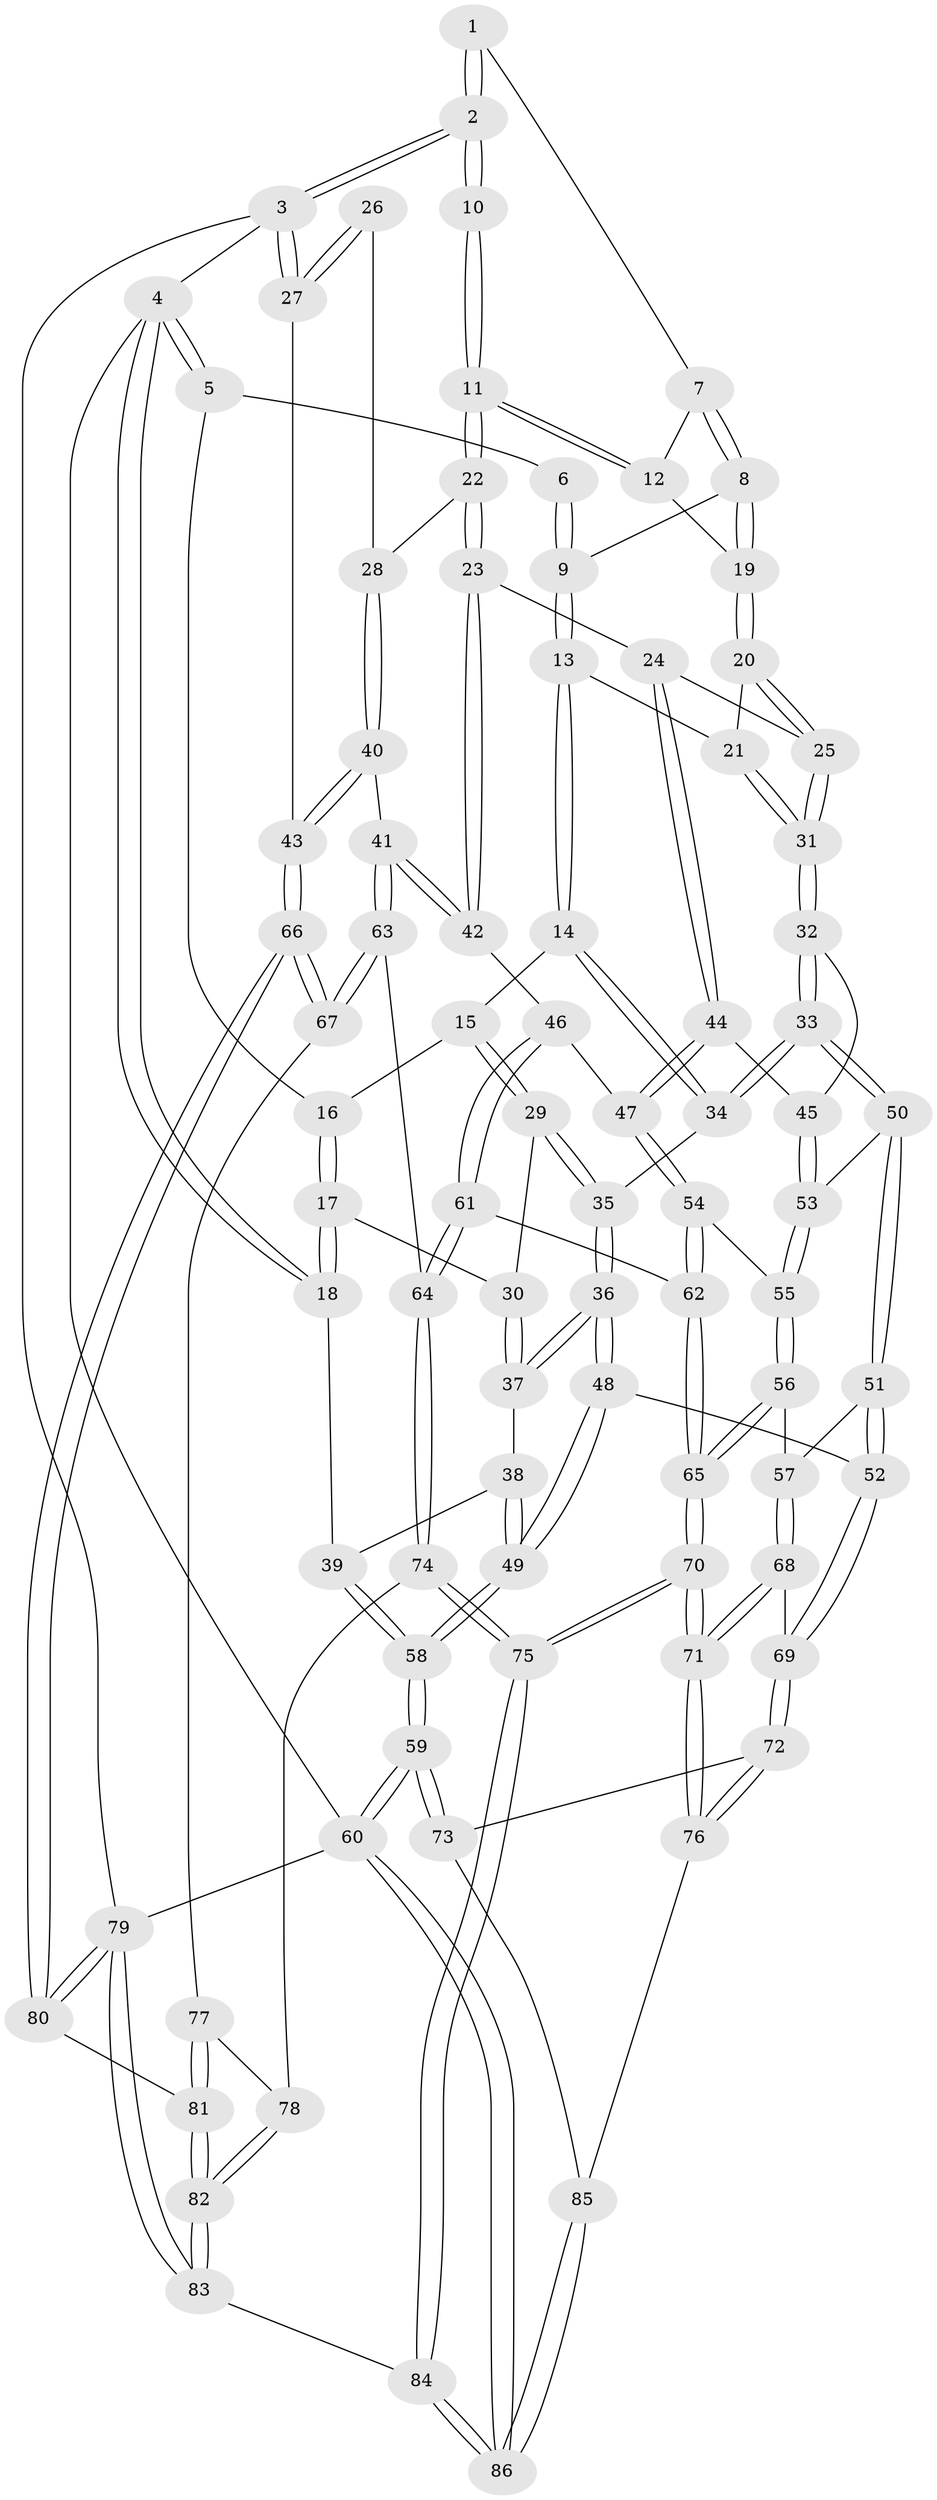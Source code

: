 // coarse degree distribution, {3: 0.125, 5: 0.3333333333333333, 4: 0.4791666666666667, 6: 0.0625}
// Generated by graph-tools (version 1.1) at 2025/42/03/06/25 10:42:32]
// undirected, 86 vertices, 212 edges
graph export_dot {
graph [start="1"]
  node [color=gray90,style=filled];
  1 [pos="+0.7902082347402481+0"];
  2 [pos="+1+0"];
  3 [pos="+1+0"];
  4 [pos="+0+0"];
  5 [pos="+0+0"];
  6 [pos="+0.3810692102650019+0"];
  7 [pos="+0.7337899603637477+0.09267974812571939"];
  8 [pos="+0.4412514230412526+0.2188740165275491"];
  9 [pos="+0.4258977042635728+0.214293720338038"];
  10 [pos="+0.866478808483978+0.264603505142594"];
  11 [pos="+0.7807884788810726+0.2760829143138426"];
  12 [pos="+0.7460175373654073+0.2155567626373805"];
  13 [pos="+0.3835842216798488+0.25760894337247275"];
  14 [pos="+0.27308610247618353+0.3089648787196792"];
  15 [pos="+0.23325093192970828+0.29390986985603784"];
  16 [pos="+0.12513295563134227+0.18797026610623427"];
  17 [pos="+0.0024083848856740067+0.3751567433130058"];
  18 [pos="+0+0.393680492642655"];
  19 [pos="+0.5388378697778002+0.2857802815808915"];
  20 [pos="+0.5770714096893459+0.36794646574902234"];
  21 [pos="+0.43289355648328476+0.4017184678001487"];
  22 [pos="+0.7699893883146927+0.3462162596036149"];
  23 [pos="+0.6806735783717189+0.4368441567169963"];
  24 [pos="+0.6147707489992856+0.42346318302385544"];
  25 [pos="+0.6049309582170366+0.41823804209542575"];
  26 [pos="+0.9843428163194852+0.3232621840833528"];
  27 [pos="+1+0.35126981377295946"];
  28 [pos="+0.8602044463575972+0.41258443471895656"];
  29 [pos="+0.08252352704942367+0.397372838090596"];
  30 [pos="+0.0562061734587173+0.3969886848697418"];
  31 [pos="+0.4501098171945126+0.47953671178768337"];
  32 [pos="+0.44030616428446934+0.4960316137755899"];
  33 [pos="+0.3059384911680232+0.5242212118019333"];
  34 [pos="+0.2667045891901759+0.48575542931536275"];
  35 [pos="+0.18630668170779363+0.5041118283504784"];
  36 [pos="+0.11814182794246635+0.5638487014951061"];
  37 [pos="+0.06681321089359321+0.5200935943524851"];
  38 [pos="+0.04354928900711436+0.5186436806014054"];
  39 [pos="+0+0.4824837977387747"];
  40 [pos="+0.9687769300808144+0.5974414942684358"];
  41 [pos="+0.8869840440738734+0.6115797552101513"];
  42 [pos="+0.7110848738791217+0.525590960376084"];
  43 [pos="+1+0.6267651638240943"];
  44 [pos="+0.542620819101089+0.5841844077097097"];
  45 [pos="+0.47099119969339504+0.5449891447080302"];
  46 [pos="+0.6236447252451394+0.6424441170287576"];
  47 [pos="+0.5670135880741859+0.6223493703382978"];
  48 [pos="+0.08252714335230442+0.7062969497798186"];
  49 [pos="+0+0.7592056448500346"];
  50 [pos="+0.3065416718790077+0.5406040310019709"];
  51 [pos="+0.29513790505370513+0.625677354047362"];
  52 [pos="+0.12398075224919432+0.7188972593341025"];
  53 [pos="+0.43664980815963583+0.6309185125340543"];
  54 [pos="+0.4709838987559586+0.6885166025638636"];
  55 [pos="+0.44051310315645226+0.6830431139222427"];
  56 [pos="+0.3815035388720314+0.7110007222438617"];
  57 [pos="+0.3638391653147842+0.7160569949466589"];
  58 [pos="+0+0.7970669360055971"];
  59 [pos="+0+0.9343104029281919"];
  60 [pos="+0+1"];
  61 [pos="+0.6619900130637363+0.7488653283255078"];
  62 [pos="+0.524430341374526+0.7741728298438914"];
  63 [pos="+0.7780914665530766+0.7212251860500788"];
  64 [pos="+0.6886509021246935+0.7711258753797495"];
  65 [pos="+0.4964083671788011+0.8153364420112339"];
  66 [pos="+1+0.7664109704615287"];
  67 [pos="+0.893400581823738+0.8448125213264212"];
  68 [pos="+0.3428719918939+0.7731290926171274"];
  69 [pos="+0.19860744690581214+0.7937368295143572"];
  70 [pos="+0.43620139964517984+0.9605514328876822"];
  71 [pos="+0.42207477632832+0.9487239791146801"];
  72 [pos="+0.20248111135193755+0.834755217043032"];
  73 [pos="+0.13902074438535206+0.9090880845204946"];
  74 [pos="+0.6932141838863897+0.8187556560005367"];
  75 [pos="+0.4960395987033469+1"];
  76 [pos="+0.26197122651646+0.9176471284798002"];
  77 [pos="+0.8830317108245518+0.8522523202202243"];
  78 [pos="+0.7331250434105624+0.8502887099007945"];
  79 [pos="+1+1"];
  80 [pos="+1+0.8196900328425244"];
  81 [pos="+0.8456612555548061+0.9600444560504958"];
  82 [pos="+0.813707178608459+1"];
  83 [pos="+0.8147317896834668+1"];
  84 [pos="+0.5050359377164457+1"];
  85 [pos="+0.19011758310072438+0.9862220515413614"];
  86 [pos="+0.09063917721066343+1"];
  1 -- 2;
  1 -- 2;
  1 -- 7;
  2 -- 3;
  2 -- 3;
  2 -- 10;
  2 -- 10;
  3 -- 4;
  3 -- 27;
  3 -- 27;
  3 -- 79;
  4 -- 5;
  4 -- 5;
  4 -- 18;
  4 -- 18;
  4 -- 60;
  5 -- 6;
  5 -- 16;
  6 -- 9;
  6 -- 9;
  7 -- 8;
  7 -- 8;
  7 -- 12;
  8 -- 9;
  8 -- 19;
  8 -- 19;
  9 -- 13;
  9 -- 13;
  10 -- 11;
  10 -- 11;
  11 -- 12;
  11 -- 12;
  11 -- 22;
  11 -- 22;
  12 -- 19;
  13 -- 14;
  13 -- 14;
  13 -- 21;
  14 -- 15;
  14 -- 34;
  14 -- 34;
  15 -- 16;
  15 -- 29;
  15 -- 29;
  16 -- 17;
  16 -- 17;
  17 -- 18;
  17 -- 18;
  17 -- 30;
  18 -- 39;
  19 -- 20;
  19 -- 20;
  20 -- 21;
  20 -- 25;
  20 -- 25;
  21 -- 31;
  21 -- 31;
  22 -- 23;
  22 -- 23;
  22 -- 28;
  23 -- 24;
  23 -- 42;
  23 -- 42;
  24 -- 25;
  24 -- 44;
  24 -- 44;
  25 -- 31;
  25 -- 31;
  26 -- 27;
  26 -- 27;
  26 -- 28;
  27 -- 43;
  28 -- 40;
  28 -- 40;
  29 -- 30;
  29 -- 35;
  29 -- 35;
  30 -- 37;
  30 -- 37;
  31 -- 32;
  31 -- 32;
  32 -- 33;
  32 -- 33;
  32 -- 45;
  33 -- 34;
  33 -- 34;
  33 -- 50;
  33 -- 50;
  34 -- 35;
  35 -- 36;
  35 -- 36;
  36 -- 37;
  36 -- 37;
  36 -- 48;
  36 -- 48;
  37 -- 38;
  38 -- 39;
  38 -- 49;
  38 -- 49;
  39 -- 58;
  39 -- 58;
  40 -- 41;
  40 -- 43;
  40 -- 43;
  41 -- 42;
  41 -- 42;
  41 -- 63;
  41 -- 63;
  42 -- 46;
  43 -- 66;
  43 -- 66;
  44 -- 45;
  44 -- 47;
  44 -- 47;
  45 -- 53;
  45 -- 53;
  46 -- 47;
  46 -- 61;
  46 -- 61;
  47 -- 54;
  47 -- 54;
  48 -- 49;
  48 -- 49;
  48 -- 52;
  49 -- 58;
  49 -- 58;
  50 -- 51;
  50 -- 51;
  50 -- 53;
  51 -- 52;
  51 -- 52;
  51 -- 57;
  52 -- 69;
  52 -- 69;
  53 -- 55;
  53 -- 55;
  54 -- 55;
  54 -- 62;
  54 -- 62;
  55 -- 56;
  55 -- 56;
  56 -- 57;
  56 -- 65;
  56 -- 65;
  57 -- 68;
  57 -- 68;
  58 -- 59;
  58 -- 59;
  59 -- 60;
  59 -- 60;
  59 -- 73;
  59 -- 73;
  60 -- 86;
  60 -- 86;
  60 -- 79;
  61 -- 62;
  61 -- 64;
  61 -- 64;
  62 -- 65;
  62 -- 65;
  63 -- 64;
  63 -- 67;
  63 -- 67;
  64 -- 74;
  64 -- 74;
  65 -- 70;
  65 -- 70;
  66 -- 67;
  66 -- 67;
  66 -- 80;
  66 -- 80;
  67 -- 77;
  68 -- 69;
  68 -- 71;
  68 -- 71;
  69 -- 72;
  69 -- 72;
  70 -- 71;
  70 -- 71;
  70 -- 75;
  70 -- 75;
  71 -- 76;
  71 -- 76;
  72 -- 73;
  72 -- 76;
  72 -- 76;
  73 -- 85;
  74 -- 75;
  74 -- 75;
  74 -- 78;
  75 -- 84;
  75 -- 84;
  76 -- 85;
  77 -- 78;
  77 -- 81;
  77 -- 81;
  78 -- 82;
  78 -- 82;
  79 -- 80;
  79 -- 80;
  79 -- 83;
  79 -- 83;
  80 -- 81;
  81 -- 82;
  81 -- 82;
  82 -- 83;
  82 -- 83;
  83 -- 84;
  84 -- 86;
  84 -- 86;
  85 -- 86;
  85 -- 86;
}
